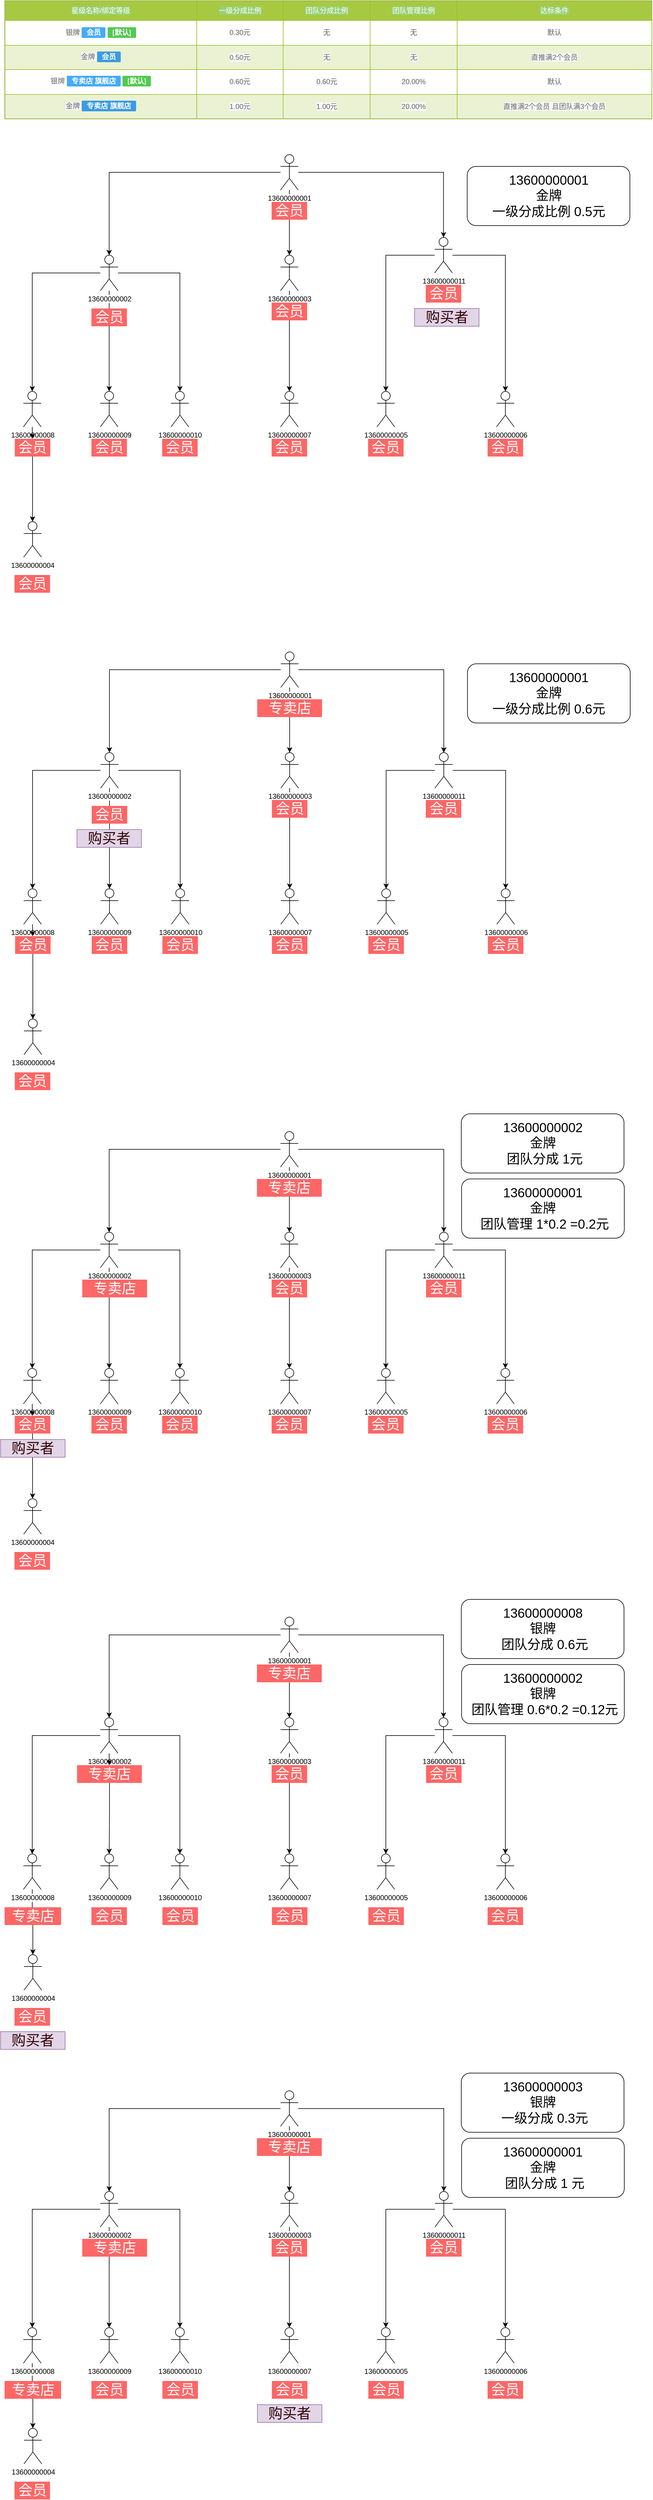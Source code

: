 <mxfile version="12.9.6" type="github"><diagram id="FYiGbBCztX7PDX6f9yUh" name="Page-1"><mxGraphModel dx="1422" dy="1911" grid="1" gridSize="10" guides="1" tooltips="1" connect="1" arrows="1" fold="1" page="1" pageScale="1" pageWidth="1920" pageHeight="1200" math="0" shadow="0"><root><mxCell id="0"/><mxCell id="1" parent="0"/><mxCell id="Yw4l-M5PoHRuP-3W5IaQ-121" value="" style="edgeStyle=orthogonalEdgeStyle;rounded=0;orthogonalLoop=1;jettySize=auto;html=1;align=center;" edge="1" parent="1" source="Yw4l-M5PoHRuP-3W5IaQ-118" target="Yw4l-M5PoHRuP-3W5IaQ-120"><mxGeometry relative="1" as="geometry"/></mxCell><mxCell id="Yw4l-M5PoHRuP-3W5IaQ-123" value="" style="edgeStyle=orthogonalEdgeStyle;rounded=0;orthogonalLoop=1;jettySize=auto;html=1;align=center;" edge="1" parent="1" source="Yw4l-M5PoHRuP-3W5IaQ-118" target="Yw4l-M5PoHRuP-3W5IaQ-122"><mxGeometry relative="1" as="geometry"/></mxCell><mxCell id="Yw4l-M5PoHRuP-3W5IaQ-148" value="" style="edgeStyle=orthogonalEdgeStyle;rounded=0;orthogonalLoop=1;jettySize=auto;html=1;align=center;" edge="1" parent="1" source="Yw4l-M5PoHRuP-3W5IaQ-118" target="Yw4l-M5PoHRuP-3W5IaQ-147"><mxGeometry relative="1" as="geometry"/></mxCell><mxCell id="Yw4l-M5PoHRuP-3W5IaQ-118" value="13600000001" style="shape=umlActor;verticalLabelPosition=bottom;labelBackgroundColor=#ffffff;verticalAlign=top;html=1;outlineConnect=0;align=center;" vertex="1" parent="1"><mxGeometry x="945" y="40" width="30" height="60" as="geometry"/></mxCell><mxCell id="Yw4l-M5PoHRuP-3W5IaQ-304" value="" style="edgeStyle=orthogonalEdgeStyle;rounded=0;orthogonalLoop=1;jettySize=auto;html=1;align=center;" edge="1" parent="1" source="Yw4l-M5PoHRuP-3W5IaQ-147" target="Yw4l-M5PoHRuP-3W5IaQ-303"><mxGeometry relative="1" as="geometry"/></mxCell><mxCell id="Yw4l-M5PoHRuP-3W5IaQ-306" value="" style="edgeStyle=orthogonalEdgeStyle;rounded=0;orthogonalLoop=1;jettySize=auto;html=1;align=center;" edge="1" parent="1" source="Yw4l-M5PoHRuP-3W5IaQ-147" target="Yw4l-M5PoHRuP-3W5IaQ-305"><mxGeometry relative="1" as="geometry"/></mxCell><mxCell id="Yw4l-M5PoHRuP-3W5IaQ-147" value="13600000011" style="shape=umlActor;verticalLabelPosition=bottom;labelBackgroundColor=#ffffff;verticalAlign=top;html=1;outlineConnect=0;align=center;" vertex="1" parent="1"><mxGeometry x="1205.5" y="180" width="30" height="60" as="geometry"/></mxCell><mxCell id="Yw4l-M5PoHRuP-3W5IaQ-305" value="13600000006" style="shape=umlActor;verticalLabelPosition=bottom;labelBackgroundColor=#ffffff;verticalAlign=top;html=1;outlineConnect=0;align=center;" vertex="1" parent="1"><mxGeometry x="1310" y="440" width="30" height="60" as="geometry"/></mxCell><mxCell id="Yw4l-M5PoHRuP-3W5IaQ-303" value="13600000005" style="shape=umlActor;verticalLabelPosition=bottom;labelBackgroundColor=#ffffff;verticalAlign=top;html=1;outlineConnect=0;align=center;" vertex="1" parent="1"><mxGeometry x="1108" y="440" width="30" height="60" as="geometry"/></mxCell><mxCell id="Yw4l-M5PoHRuP-3W5IaQ-130" value="13600000007" style="shape=umlActor;verticalLabelPosition=bottom;labelBackgroundColor=#ffffff;verticalAlign=top;html=1;outlineConnect=0;align=center;" vertex="1" parent="1"><mxGeometry x="945" y="440" width="30" height="60" as="geometry"/></mxCell><mxCell id="Yw4l-M5PoHRuP-3W5IaQ-291" value="" style="edgeStyle=orthogonalEdgeStyle;rounded=0;orthogonalLoop=1;jettySize=auto;html=1;align=center;" edge="1" parent="1" source="Yw4l-M5PoHRuP-3W5IaQ-122" target="Yw4l-M5PoHRuP-3W5IaQ-130"><mxGeometry relative="1" as="geometry"/></mxCell><mxCell id="Yw4l-M5PoHRuP-3W5IaQ-122" value="13600000003" style="shape=umlActor;verticalLabelPosition=bottom;labelBackgroundColor=#ffffff;verticalAlign=top;html=1;outlineConnect=0;align=center;" vertex="1" parent="1"><mxGeometry x="945" y="210" width="30" height="60" as="geometry"/></mxCell><mxCell id="Yw4l-M5PoHRuP-3W5IaQ-277" value="" style="edgeStyle=orthogonalEdgeStyle;rounded=0;orthogonalLoop=1;jettySize=auto;html=1;align=center;" edge="1" parent="1" source="Yw4l-M5PoHRuP-3W5IaQ-120" target="Yw4l-M5PoHRuP-3W5IaQ-276"><mxGeometry relative="1" as="geometry"/></mxCell><mxCell id="Yw4l-M5PoHRuP-3W5IaQ-282" value="" style="edgeStyle=orthogonalEdgeStyle;rounded=0;orthogonalLoop=1;jettySize=auto;html=1;align=center;" edge="1" parent="1" source="Yw4l-M5PoHRuP-3W5IaQ-120" target="Yw4l-M5PoHRuP-3W5IaQ-281"><mxGeometry relative="1" as="geometry"/></mxCell><mxCell id="Yw4l-M5PoHRuP-3W5IaQ-286" value="" style="edgeStyle=orthogonalEdgeStyle;rounded=0;orthogonalLoop=1;jettySize=auto;html=1;align=center;" edge="1" parent="1" source="Yw4l-M5PoHRuP-3W5IaQ-120" target="Yw4l-M5PoHRuP-3W5IaQ-285"><mxGeometry relative="1" as="geometry"/></mxCell><mxCell id="Yw4l-M5PoHRuP-3W5IaQ-120" value="13600000002" style="shape=umlActor;verticalLabelPosition=bottom;labelBackgroundColor=#ffffff;verticalAlign=top;html=1;outlineConnect=0;align=center;" vertex="1" parent="1"><mxGeometry x="640.5" y="210" width="30" height="60" as="geometry"/></mxCell><mxCell id="Yw4l-M5PoHRuP-3W5IaQ-285" value="13600000009" style="shape=umlActor;verticalLabelPosition=bottom;labelBackgroundColor=#ffffff;verticalAlign=top;html=1;outlineConnect=0;align=center;" vertex="1" parent="1"><mxGeometry x="640.5" y="440" width="30" height="60" as="geometry"/></mxCell><mxCell id="Yw4l-M5PoHRuP-3W5IaQ-299" value="" style="edgeStyle=orthogonalEdgeStyle;rounded=0;orthogonalLoop=1;jettySize=auto;html=1;align=center;" edge="1" parent="1" source="Yw4l-M5PoHRuP-3W5IaQ-289" target="Yw4l-M5PoHRuP-3W5IaQ-298"><mxGeometry relative="1" as="geometry"/></mxCell><mxCell id="Yw4l-M5PoHRuP-3W5IaQ-281" value="13600000008" style="shape=umlActor;verticalLabelPosition=bottom;labelBackgroundColor=#ffffff;verticalAlign=top;html=1;outlineConnect=0;align=center;" vertex="1" parent="1"><mxGeometry x="510.5" y="440" width="30" height="60" as="geometry"/></mxCell><mxCell id="Yw4l-M5PoHRuP-3W5IaQ-298" value="13600000004" style="shape=umlActor;verticalLabelPosition=bottom;labelBackgroundColor=#ffffff;verticalAlign=top;html=1;outlineConnect=0;align=center;" vertex="1" parent="1"><mxGeometry x="511" y="660" width="30" height="60" as="geometry"/></mxCell><mxCell id="Yw4l-M5PoHRuP-3W5IaQ-276" value="13600000010" style="shape=umlActor;verticalLabelPosition=bottom;labelBackgroundColor=#ffffff;verticalAlign=top;html=1;outlineConnect=0;align=center;" vertex="1" parent="1"><mxGeometry x="760" y="440" width="30" height="60" as="geometry"/></mxCell><mxCell id="Yw4l-M5PoHRuP-3W5IaQ-153" value="&lt;font style=&quot;font-size: 24px&quot; color=&quot;#ffffff&quot;&gt;会员&lt;/font&gt;" style="text;html=1;strokeColor=none;fillColor=#FF6666;align=center;verticalAlign=middle;whiteSpace=wrap;rounded=0;" vertex="1" parent="1"><mxGeometry x="625.5" y="300" width="60" height="30" as="geometry"/></mxCell><mxCell id="Yw4l-M5PoHRuP-3W5IaQ-154" value="&lt;font style=&quot;font-size: 24px&quot; color=&quot;#ffffff&quot;&gt;会员&lt;/font&gt;" style="text;html=1;strokeColor=none;fillColor=#FF6666;align=center;verticalAlign=middle;whiteSpace=wrap;rounded=0;" vertex="1" parent="1"><mxGeometry x="930" y="120" width="60" height="30" as="geometry"/></mxCell><mxCell id="Yw4l-M5PoHRuP-3W5IaQ-157" value="&lt;font style=&quot;font-size: 24px&quot; color=&quot;#ffffff&quot;&gt;会员&lt;/font&gt;" style="text;html=1;strokeColor=none;fillColor=#FF6666;align=center;verticalAlign=middle;whiteSpace=wrap;rounded=0;" vertex="1" parent="1"><mxGeometry x="930" y="290" width="60" height="30" as="geometry"/></mxCell><mxCell id="Yw4l-M5PoHRuP-3W5IaQ-159" value="&lt;font style=&quot;font-size: 24px&quot; color=&quot;#ffffff&quot;&gt;会员&lt;/font&gt;" style="text;html=1;strokeColor=none;fillColor=#FF6666;align=center;verticalAlign=middle;whiteSpace=wrap;rounded=0;" vertex="1" parent="1"><mxGeometry x="1093" y="520" width="60" height="30" as="geometry"/></mxCell><mxCell id="Yw4l-M5PoHRuP-3W5IaQ-160" value="&lt;font style=&quot;font-size: 24px&quot; color=&quot;#ffffff&quot;&gt;会员&lt;/font&gt;" style="text;html=1;strokeColor=none;fillColor=#FF6666;align=center;verticalAlign=middle;whiteSpace=wrap;rounded=0;" vertex="1" parent="1"><mxGeometry x="1295" y="520" width="60" height="30" as="geometry"/></mxCell><mxCell id="Yw4l-M5PoHRuP-3W5IaQ-161" value="&lt;font style=&quot;font-size: 24px&quot; color=&quot;#ffffff&quot;&gt;会员&lt;/font&gt;" style="text;html=1;strokeColor=none;fillColor=#FF6666;align=center;verticalAlign=middle;whiteSpace=wrap;rounded=0;" vertex="1" parent="1"><mxGeometry x="930" y="520" width="60" height="30" as="geometry"/></mxCell><mxCell id="Yw4l-M5PoHRuP-3W5IaQ-164" value="&lt;font style=&quot;font-size: 24px&quot; color=&quot;#ffffff&quot;&gt;会员&lt;/font&gt;" style="text;html=1;strokeColor=none;fillColor=#FF6666;align=center;verticalAlign=middle;whiteSpace=wrap;rounded=0;" vertex="1" parent="1"><mxGeometry x="745" y="520" width="60" height="30" as="geometry"/></mxCell><mxCell id="Yw4l-M5PoHRuP-3W5IaQ-165" value="&lt;font style=&quot;font-size: 24px&quot; color=&quot;#ffffff&quot;&gt;会员&lt;/font&gt;" style="text;html=1;strokeColor=none;fillColor=#FF6666;align=center;verticalAlign=middle;whiteSpace=wrap;rounded=0;" vertex="1" parent="1"><mxGeometry x="1190.5" y="260" width="60" height="30" as="geometry"/></mxCell><mxCell id="Yw4l-M5PoHRuP-3W5IaQ-166" value="&lt;font style=&quot;font-size: 22px&quot;&gt;13600000001&lt;br&gt;金牌&lt;br&gt;一级分成比例 0.5元&lt;/font&gt;" style="rounded=1;whiteSpace=wrap;html=1;fillColor=#FFFFFF;align=center;" vertex="1" parent="1"><mxGeometry x="1260.5" y="60" width="275" height="100" as="geometry"/></mxCell><mxCell id="Yw4l-M5PoHRuP-3W5IaQ-273" value="&lt;span style=&quot;font-size: 24px&quot;&gt;&lt;font color=&quot;#330000&quot;&gt;购买者&lt;/font&gt;&lt;/span&gt;" style="text;html=1;strokeColor=#9673a6;fillColor=#e1d5e7;align=center;verticalAlign=middle;whiteSpace=wrap;rounded=0;" vertex="1" parent="1"><mxGeometry x="1171.5" y="300" width="109" height="30" as="geometry"/></mxCell><mxCell id="Yw4l-M5PoHRuP-3W5IaQ-288" value="&lt;font style=&quot;font-size: 24px&quot; color=&quot;#ffffff&quot;&gt;会员&lt;/font&gt;" style="text;html=1;strokeColor=none;fillColor=#FF6666;align=center;verticalAlign=middle;whiteSpace=wrap;rounded=0;" vertex="1" parent="1"><mxGeometry x="625.5" y="520" width="60" height="30" as="geometry"/></mxCell><mxCell id="Yw4l-M5PoHRuP-3W5IaQ-302" value="&lt;font style=&quot;font-size: 24px&quot; color=&quot;#ffffff&quot;&gt;会员&lt;/font&gt;" style="text;html=1;strokeColor=none;fillColor=#FF6666;align=center;verticalAlign=middle;whiteSpace=wrap;rounded=0;" vertex="1" parent="1"><mxGeometry x="495.5" y="750" width="60" height="30" as="geometry"/></mxCell><mxCell id="Yw4l-M5PoHRuP-3W5IaQ-289" value="&lt;font style=&quot;font-size: 24px&quot; color=&quot;#ffffff&quot;&gt;会员&lt;/font&gt;" style="text;html=1;strokeColor=none;fillColor=#FF6666;align=center;verticalAlign=middle;whiteSpace=wrap;rounded=0;" vertex="1" parent="1"><mxGeometry x="496" y="520" width="60" height="30" as="geometry"/></mxCell><mxCell id="Yw4l-M5PoHRuP-3W5IaQ-311" value="" style="edgeStyle=orthogonalEdgeStyle;rounded=0;orthogonalLoop=1;jettySize=auto;html=1;align=center;" edge="1" parent="1" source="Yw4l-M5PoHRuP-3W5IaQ-281" target="Yw4l-M5PoHRuP-3W5IaQ-289"><mxGeometry relative="1" as="geometry"><mxPoint x="525.5" y="500" as="sourcePoint"/><mxPoint x="525.5" y="660" as="targetPoint"/></mxGeometry></mxCell><mxCell id="Yw4l-M5PoHRuP-3W5IaQ-313" value="" style="edgeStyle=orthogonalEdgeStyle;rounded=0;orthogonalLoop=1;jettySize=auto;html=1;align=center;" edge="1" parent="1" source="Yw4l-M5PoHRuP-3W5IaQ-316" target="Yw4l-M5PoHRuP-3W5IaQ-328"><mxGeometry relative="1" as="geometry"/></mxCell><mxCell id="Yw4l-M5PoHRuP-3W5IaQ-314" value="" style="edgeStyle=orthogonalEdgeStyle;rounded=0;orthogonalLoop=1;jettySize=auto;html=1;align=center;" edge="1" parent="1" source="Yw4l-M5PoHRuP-3W5IaQ-316" target="Yw4l-M5PoHRuP-3W5IaQ-324"><mxGeometry relative="1" as="geometry"/></mxCell><mxCell id="Yw4l-M5PoHRuP-3W5IaQ-315" value="" style="edgeStyle=orthogonalEdgeStyle;rounded=0;orthogonalLoop=1;jettySize=auto;html=1;align=center;" edge="1" parent="1" source="Yw4l-M5PoHRuP-3W5IaQ-316" target="Yw4l-M5PoHRuP-3W5IaQ-319"><mxGeometry relative="1" as="geometry"/></mxCell><mxCell id="Yw4l-M5PoHRuP-3W5IaQ-316" value="13600000001" style="shape=umlActor;verticalLabelPosition=bottom;labelBackgroundColor=#ffffff;verticalAlign=top;html=1;outlineConnect=0;align=center;" vertex="1" parent="1"><mxGeometry x="945.5" y="880" width="30" height="60" as="geometry"/></mxCell><mxCell id="Yw4l-M5PoHRuP-3W5IaQ-317" value="" style="edgeStyle=orthogonalEdgeStyle;rounded=0;orthogonalLoop=1;jettySize=auto;html=1;align=center;" edge="1" parent="1" source="Yw4l-M5PoHRuP-3W5IaQ-319" target="Yw4l-M5PoHRuP-3W5IaQ-321"><mxGeometry relative="1" as="geometry"/></mxCell><mxCell id="Yw4l-M5PoHRuP-3W5IaQ-318" value="" style="edgeStyle=orthogonalEdgeStyle;rounded=0;orthogonalLoop=1;jettySize=auto;html=1;align=center;" edge="1" parent="1" source="Yw4l-M5PoHRuP-3W5IaQ-319" target="Yw4l-M5PoHRuP-3W5IaQ-320"><mxGeometry relative="1" as="geometry"/></mxCell><mxCell id="Yw4l-M5PoHRuP-3W5IaQ-319" value="13600000011" style="shape=umlActor;verticalLabelPosition=bottom;labelBackgroundColor=#ffffff;verticalAlign=top;html=1;outlineConnect=0;align=center;" vertex="1" parent="1"><mxGeometry x="1206" y="1050" width="30" height="60" as="geometry"/></mxCell><mxCell id="Yw4l-M5PoHRuP-3W5IaQ-320" value="13600000006" style="shape=umlActor;verticalLabelPosition=bottom;labelBackgroundColor=#ffffff;verticalAlign=top;html=1;outlineConnect=0;align=center;" vertex="1" parent="1"><mxGeometry x="1310.5" y="1280" width="30" height="60" as="geometry"/></mxCell><mxCell id="Yw4l-M5PoHRuP-3W5IaQ-321" value="13600000005" style="shape=umlActor;verticalLabelPosition=bottom;labelBackgroundColor=#ffffff;verticalAlign=top;html=1;outlineConnect=0;align=center;" vertex="1" parent="1"><mxGeometry x="1108.5" y="1280" width="30" height="60" as="geometry"/></mxCell><mxCell id="Yw4l-M5PoHRuP-3W5IaQ-322" value="13600000007" style="shape=umlActor;verticalLabelPosition=bottom;labelBackgroundColor=#ffffff;verticalAlign=top;html=1;outlineConnect=0;align=center;" vertex="1" parent="1"><mxGeometry x="945.5" y="1280" width="30" height="60" as="geometry"/></mxCell><mxCell id="Yw4l-M5PoHRuP-3W5IaQ-323" value="" style="edgeStyle=orthogonalEdgeStyle;rounded=0;orthogonalLoop=1;jettySize=auto;html=1;align=center;" edge="1" parent="1" source="Yw4l-M5PoHRuP-3W5IaQ-324" target="Yw4l-M5PoHRuP-3W5IaQ-322"><mxGeometry relative="1" as="geometry"/></mxCell><mxCell id="Yw4l-M5PoHRuP-3W5IaQ-324" value="13600000003" style="shape=umlActor;verticalLabelPosition=bottom;labelBackgroundColor=#ffffff;verticalAlign=top;html=1;outlineConnect=0;align=center;" vertex="1" parent="1"><mxGeometry x="945.5" y="1050" width="30" height="60" as="geometry"/></mxCell><mxCell id="Yw4l-M5PoHRuP-3W5IaQ-325" value="" style="edgeStyle=orthogonalEdgeStyle;rounded=0;orthogonalLoop=1;jettySize=auto;html=1;align=center;" edge="1" parent="1" source="Yw4l-M5PoHRuP-3W5IaQ-328" target="Yw4l-M5PoHRuP-3W5IaQ-333"><mxGeometry relative="1" as="geometry"/></mxCell><mxCell id="Yw4l-M5PoHRuP-3W5IaQ-326" value="" style="edgeStyle=orthogonalEdgeStyle;rounded=0;orthogonalLoop=1;jettySize=auto;html=1;align=center;" edge="1" parent="1" source="Yw4l-M5PoHRuP-3W5IaQ-328" target="Yw4l-M5PoHRuP-3W5IaQ-331"><mxGeometry relative="1" as="geometry"/></mxCell><mxCell id="Yw4l-M5PoHRuP-3W5IaQ-327" value="" style="edgeStyle=orthogonalEdgeStyle;rounded=0;orthogonalLoop=1;jettySize=auto;html=1;align=center;" edge="1" parent="1" source="Yw4l-M5PoHRuP-3W5IaQ-328" target="Yw4l-M5PoHRuP-3W5IaQ-329"><mxGeometry relative="1" as="geometry"/></mxCell><mxCell id="Yw4l-M5PoHRuP-3W5IaQ-328" value="13600000002" style="shape=umlActor;verticalLabelPosition=bottom;labelBackgroundColor=#ffffff;verticalAlign=top;html=1;outlineConnect=0;align=center;" vertex="1" parent="1"><mxGeometry x="641" y="1050" width="30" height="60" as="geometry"/></mxCell><mxCell id="Yw4l-M5PoHRuP-3W5IaQ-329" value="13600000009" style="shape=umlActor;verticalLabelPosition=bottom;labelBackgroundColor=#ffffff;verticalAlign=top;html=1;outlineConnect=0;align=center;" vertex="1" parent="1"><mxGeometry x="641" y="1280" width="30" height="60" as="geometry"/></mxCell><mxCell id="Yw4l-M5PoHRuP-3W5IaQ-330" value="" style="edgeStyle=orthogonalEdgeStyle;rounded=0;orthogonalLoop=1;jettySize=auto;html=1;align=center;" edge="1" parent="1" source="Yw4l-M5PoHRuP-3W5IaQ-346" target="Yw4l-M5PoHRuP-3W5IaQ-332"><mxGeometry relative="1" as="geometry"/></mxCell><mxCell id="Yw4l-M5PoHRuP-3W5IaQ-331" value="13600000008" style="shape=umlActor;verticalLabelPosition=bottom;labelBackgroundColor=#ffffff;verticalAlign=top;html=1;outlineConnect=0;align=center;" vertex="1" parent="1"><mxGeometry x="511" y="1280" width="30" height="60" as="geometry"/></mxCell><mxCell id="Yw4l-M5PoHRuP-3W5IaQ-332" value="13600000004" style="shape=umlActor;verticalLabelPosition=bottom;labelBackgroundColor=#ffffff;verticalAlign=top;html=1;outlineConnect=0;align=center;" vertex="1" parent="1"><mxGeometry x="511.5" y="1500" width="30" height="60" as="geometry"/></mxCell><mxCell id="Yw4l-M5PoHRuP-3W5IaQ-333" value="13600000010" style="shape=umlActor;verticalLabelPosition=bottom;labelBackgroundColor=#ffffff;verticalAlign=top;html=1;outlineConnect=0;align=center;" vertex="1" parent="1"><mxGeometry x="760.5" y="1280" width="30" height="60" as="geometry"/></mxCell><mxCell id="Yw4l-M5PoHRuP-3W5IaQ-334" value="&lt;font style=&quot;font-size: 24px&quot; color=&quot;#ffffff&quot;&gt;会员&lt;/font&gt;" style="text;html=1;strokeColor=none;fillColor=#FF6666;align=center;verticalAlign=middle;whiteSpace=wrap;rounded=0;" vertex="1" parent="1"><mxGeometry x="626" y="1140" width="60" height="30" as="geometry"/></mxCell><mxCell id="Yw4l-M5PoHRuP-3W5IaQ-335" value="&lt;font color=&quot;#ffffff&quot;&gt;&lt;span style=&quot;font-size: 24px&quot;&gt;专卖店&lt;/span&gt;&lt;/font&gt;" style="text;html=1;strokeColor=none;fillColor=#FF6666;align=center;verticalAlign=middle;whiteSpace=wrap;rounded=0;" vertex="1" parent="1"><mxGeometry x="905.75" y="960" width="109.5" height="30" as="geometry"/></mxCell><mxCell id="Yw4l-M5PoHRuP-3W5IaQ-336" value="&lt;font style=&quot;font-size: 24px&quot; color=&quot;#ffffff&quot;&gt;会员&lt;/font&gt;" style="text;html=1;strokeColor=none;fillColor=#FF6666;align=center;verticalAlign=middle;whiteSpace=wrap;rounded=0;" vertex="1" parent="1"><mxGeometry x="930.5" y="1130" width="60" height="30" as="geometry"/></mxCell><mxCell id="Yw4l-M5PoHRuP-3W5IaQ-337" value="&lt;font style=&quot;font-size: 24px&quot; color=&quot;#ffffff&quot;&gt;会员&lt;/font&gt;" style="text;html=1;strokeColor=none;fillColor=#FF6666;align=center;verticalAlign=middle;whiteSpace=wrap;rounded=0;" vertex="1" parent="1"><mxGeometry x="1093.5" y="1360" width="60" height="30" as="geometry"/></mxCell><mxCell id="Yw4l-M5PoHRuP-3W5IaQ-338" value="&lt;font style=&quot;font-size: 24px&quot; color=&quot;#ffffff&quot;&gt;会员&lt;/font&gt;" style="text;html=1;strokeColor=none;fillColor=#FF6666;align=center;verticalAlign=middle;whiteSpace=wrap;rounded=0;" vertex="1" parent="1"><mxGeometry x="1295.5" y="1360" width="60" height="30" as="geometry"/></mxCell><mxCell id="Yw4l-M5PoHRuP-3W5IaQ-339" value="&lt;font style=&quot;font-size: 24px&quot; color=&quot;#ffffff&quot;&gt;会员&lt;/font&gt;" style="text;html=1;strokeColor=none;fillColor=#FF6666;align=center;verticalAlign=middle;whiteSpace=wrap;rounded=0;" vertex="1" parent="1"><mxGeometry x="930.5" y="1360" width="60" height="30" as="geometry"/></mxCell><mxCell id="Yw4l-M5PoHRuP-3W5IaQ-340" value="&lt;font style=&quot;font-size: 24px&quot; color=&quot;#ffffff&quot;&gt;会员&lt;/font&gt;" style="text;html=1;strokeColor=none;fillColor=#FF6666;align=center;verticalAlign=middle;whiteSpace=wrap;rounded=0;" vertex="1" parent="1"><mxGeometry x="745.5" y="1360" width="60" height="30" as="geometry"/></mxCell><mxCell id="Yw4l-M5PoHRuP-3W5IaQ-341" value="&lt;font style=&quot;font-size: 24px&quot; color=&quot;#ffffff&quot;&gt;会员&lt;/font&gt;" style="text;html=1;strokeColor=none;fillColor=#FF6666;align=center;verticalAlign=middle;whiteSpace=wrap;rounded=0;" vertex="1" parent="1"><mxGeometry x="1190.5" y="1130" width="60" height="30" as="geometry"/></mxCell><mxCell id="Yw4l-M5PoHRuP-3W5IaQ-342" value="&lt;font style=&quot;font-size: 22px&quot;&gt;13600000001&lt;br&gt;金牌&lt;br&gt;一级分成比例 0.6元&lt;/font&gt;" style="rounded=1;whiteSpace=wrap;html=1;fillColor=#FFFFFF;align=center;" vertex="1" parent="1"><mxGeometry x="1261" y="900" width="275" height="100" as="geometry"/></mxCell><mxCell id="Yw4l-M5PoHRuP-3W5IaQ-343" value="&lt;span style=&quot;font-size: 24px&quot;&gt;&lt;font color=&quot;#330000&quot;&gt;购买者&lt;/font&gt;&lt;/span&gt;" style="text;html=1;strokeColor=#9673a6;fillColor=#e1d5e7;align=center;verticalAlign=middle;whiteSpace=wrap;rounded=0;" vertex="1" parent="1"><mxGeometry x="601" y="1180" width="109" height="30" as="geometry"/></mxCell><mxCell id="Yw4l-M5PoHRuP-3W5IaQ-344" value="&lt;font style=&quot;font-size: 24px&quot; color=&quot;#ffffff&quot;&gt;会员&lt;/font&gt;" style="text;html=1;strokeColor=none;fillColor=#FF6666;align=center;verticalAlign=middle;whiteSpace=wrap;rounded=0;" vertex="1" parent="1"><mxGeometry x="626" y="1360" width="60" height="30" as="geometry"/></mxCell><mxCell id="Yw4l-M5PoHRuP-3W5IaQ-345" value="&lt;font style=&quot;font-size: 24px&quot; color=&quot;#ffffff&quot;&gt;会员&lt;/font&gt;" style="text;html=1;strokeColor=none;fillColor=#FF6666;align=center;verticalAlign=middle;whiteSpace=wrap;rounded=0;" vertex="1" parent="1"><mxGeometry x="496" y="1590" width="60" height="30" as="geometry"/></mxCell><mxCell id="Yw4l-M5PoHRuP-3W5IaQ-346" value="&lt;font style=&quot;font-size: 24px&quot; color=&quot;#ffffff&quot;&gt;会员&lt;/font&gt;" style="text;html=1;strokeColor=none;fillColor=#FF6666;align=center;verticalAlign=middle;whiteSpace=wrap;rounded=0;" vertex="1" parent="1"><mxGeometry x="496.5" y="1360" width="60" height="30" as="geometry"/></mxCell><mxCell id="Yw4l-M5PoHRuP-3W5IaQ-347" value="" style="edgeStyle=orthogonalEdgeStyle;rounded=0;orthogonalLoop=1;jettySize=auto;html=1;align=center;" edge="1" parent="1" source="Yw4l-M5PoHRuP-3W5IaQ-331" target="Yw4l-M5PoHRuP-3W5IaQ-346"><mxGeometry relative="1" as="geometry"><mxPoint x="526" y="1340" as="sourcePoint"/><mxPoint x="526" y="1500" as="targetPoint"/></mxGeometry></mxCell><mxCell id="Yw4l-M5PoHRuP-3W5IaQ-348" value="" style="edgeStyle=orthogonalEdgeStyle;rounded=0;orthogonalLoop=1;jettySize=auto;html=1;align=center;" edge="1" parent="1" source="Yw4l-M5PoHRuP-3W5IaQ-351" target="Yw4l-M5PoHRuP-3W5IaQ-363"><mxGeometry relative="1" as="geometry"/></mxCell><mxCell id="Yw4l-M5PoHRuP-3W5IaQ-349" value="" style="edgeStyle=orthogonalEdgeStyle;rounded=0;orthogonalLoop=1;jettySize=auto;html=1;align=center;" edge="1" parent="1" source="Yw4l-M5PoHRuP-3W5IaQ-351" target="Yw4l-M5PoHRuP-3W5IaQ-359"><mxGeometry relative="1" as="geometry"/></mxCell><mxCell id="Yw4l-M5PoHRuP-3W5IaQ-350" value="" style="edgeStyle=orthogonalEdgeStyle;rounded=0;orthogonalLoop=1;jettySize=auto;html=1;align=center;" edge="1" parent="1" source="Yw4l-M5PoHRuP-3W5IaQ-351" target="Yw4l-M5PoHRuP-3W5IaQ-354"><mxGeometry relative="1" as="geometry"/></mxCell><mxCell id="Yw4l-M5PoHRuP-3W5IaQ-351" value="13600000001" style="shape=umlActor;verticalLabelPosition=bottom;labelBackgroundColor=#ffffff;verticalAlign=top;html=1;outlineConnect=0;align=center;" vertex="1" parent="1"><mxGeometry x="945" y="1690" width="30" height="60" as="geometry"/></mxCell><mxCell id="Yw4l-M5PoHRuP-3W5IaQ-352" value="" style="edgeStyle=orthogonalEdgeStyle;rounded=0;orthogonalLoop=1;jettySize=auto;html=1;align=center;" edge="1" parent="1" source="Yw4l-M5PoHRuP-3W5IaQ-354" target="Yw4l-M5PoHRuP-3W5IaQ-356"><mxGeometry relative="1" as="geometry"/></mxCell><mxCell id="Yw4l-M5PoHRuP-3W5IaQ-353" value="" style="edgeStyle=orthogonalEdgeStyle;rounded=0;orthogonalLoop=1;jettySize=auto;html=1;align=center;" edge="1" parent="1" source="Yw4l-M5PoHRuP-3W5IaQ-354" target="Yw4l-M5PoHRuP-3W5IaQ-355"><mxGeometry relative="1" as="geometry"/></mxCell><mxCell id="Yw4l-M5PoHRuP-3W5IaQ-354" value="13600000011" style="shape=umlActor;verticalLabelPosition=bottom;labelBackgroundColor=#ffffff;verticalAlign=top;html=1;outlineConnect=0;align=center;" vertex="1" parent="1"><mxGeometry x="1206" y="1860" width="30" height="60" as="geometry"/></mxCell><mxCell id="Yw4l-M5PoHRuP-3W5IaQ-355" value="13600000006" style="shape=umlActor;verticalLabelPosition=bottom;labelBackgroundColor=#ffffff;verticalAlign=top;html=1;outlineConnect=0;align=center;" vertex="1" parent="1"><mxGeometry x="1310" y="2090" width="30" height="60" as="geometry"/></mxCell><mxCell id="Yw4l-M5PoHRuP-3W5IaQ-356" value="13600000005" style="shape=umlActor;verticalLabelPosition=bottom;labelBackgroundColor=#ffffff;verticalAlign=top;html=1;outlineConnect=0;align=center;" vertex="1" parent="1"><mxGeometry x="1108" y="2090" width="30" height="60" as="geometry"/></mxCell><mxCell id="Yw4l-M5PoHRuP-3W5IaQ-357" value="13600000007" style="shape=umlActor;verticalLabelPosition=bottom;labelBackgroundColor=#ffffff;verticalAlign=top;html=1;outlineConnect=0;align=center;" vertex="1" parent="1"><mxGeometry x="945" y="2090" width="30" height="60" as="geometry"/></mxCell><mxCell id="Yw4l-M5PoHRuP-3W5IaQ-358" value="" style="edgeStyle=orthogonalEdgeStyle;rounded=0;orthogonalLoop=1;jettySize=auto;html=1;align=center;" edge="1" parent="1" source="Yw4l-M5PoHRuP-3W5IaQ-359" target="Yw4l-M5PoHRuP-3W5IaQ-357"><mxGeometry relative="1" as="geometry"/></mxCell><mxCell id="Yw4l-M5PoHRuP-3W5IaQ-359" value="13600000003" style="shape=umlActor;verticalLabelPosition=bottom;labelBackgroundColor=#ffffff;verticalAlign=top;html=1;outlineConnect=0;align=center;" vertex="1" parent="1"><mxGeometry x="945" y="1860" width="30" height="60" as="geometry"/></mxCell><mxCell id="Yw4l-M5PoHRuP-3W5IaQ-360" value="" style="edgeStyle=orthogonalEdgeStyle;rounded=0;orthogonalLoop=1;jettySize=auto;html=1;align=center;" edge="1" parent="1" source="Yw4l-M5PoHRuP-3W5IaQ-363" target="Yw4l-M5PoHRuP-3W5IaQ-368"><mxGeometry relative="1" as="geometry"/></mxCell><mxCell id="Yw4l-M5PoHRuP-3W5IaQ-361" value="" style="edgeStyle=orthogonalEdgeStyle;rounded=0;orthogonalLoop=1;jettySize=auto;html=1;align=center;" edge="1" parent="1" source="Yw4l-M5PoHRuP-3W5IaQ-363" target="Yw4l-M5PoHRuP-3W5IaQ-366"><mxGeometry relative="1" as="geometry"/></mxCell><mxCell id="Yw4l-M5PoHRuP-3W5IaQ-362" value="" style="edgeStyle=orthogonalEdgeStyle;rounded=0;orthogonalLoop=1;jettySize=auto;html=1;align=center;" edge="1" parent="1" source="Yw4l-M5PoHRuP-3W5IaQ-363" target="Yw4l-M5PoHRuP-3W5IaQ-364"><mxGeometry relative="1" as="geometry"/></mxCell><mxCell id="Yw4l-M5PoHRuP-3W5IaQ-363" value="13600000002" style="shape=umlActor;verticalLabelPosition=bottom;labelBackgroundColor=#ffffff;verticalAlign=top;html=1;outlineConnect=0;align=center;" vertex="1" parent="1"><mxGeometry x="640.5" y="1860" width="30" height="60" as="geometry"/></mxCell><mxCell id="Yw4l-M5PoHRuP-3W5IaQ-364" value="13600000009" style="shape=umlActor;verticalLabelPosition=bottom;labelBackgroundColor=#ffffff;verticalAlign=top;html=1;outlineConnect=0;align=center;" vertex="1" parent="1"><mxGeometry x="640.5" y="2090" width="30" height="60" as="geometry"/></mxCell><mxCell id="Yw4l-M5PoHRuP-3W5IaQ-365" value="" style="edgeStyle=orthogonalEdgeStyle;rounded=0;orthogonalLoop=1;jettySize=auto;html=1;align=center;" edge="1" parent="1" source="Yw4l-M5PoHRuP-3W5IaQ-381" target="Yw4l-M5PoHRuP-3W5IaQ-367"><mxGeometry relative="1" as="geometry"/></mxCell><mxCell id="Yw4l-M5PoHRuP-3W5IaQ-366" value="13600000008" style="shape=umlActor;verticalLabelPosition=bottom;labelBackgroundColor=#ffffff;verticalAlign=top;html=1;outlineConnect=0;align=center;" vertex="1" parent="1"><mxGeometry x="510.5" y="2090" width="30" height="60" as="geometry"/></mxCell><mxCell id="Yw4l-M5PoHRuP-3W5IaQ-367" value="13600000004" style="shape=umlActor;verticalLabelPosition=bottom;labelBackgroundColor=#ffffff;verticalAlign=top;html=1;outlineConnect=0;align=center;" vertex="1" parent="1"><mxGeometry x="511" y="2310" width="30" height="60" as="geometry"/></mxCell><mxCell id="Yw4l-M5PoHRuP-3W5IaQ-368" value="13600000010" style="shape=umlActor;verticalLabelPosition=bottom;labelBackgroundColor=#ffffff;verticalAlign=top;html=1;outlineConnect=0;align=center;" vertex="1" parent="1"><mxGeometry x="760" y="2090" width="30" height="60" as="geometry"/></mxCell><mxCell id="Yw4l-M5PoHRuP-3W5IaQ-370" value="&lt;font color=&quot;#ffffff&quot;&gt;&lt;span style=&quot;font-size: 24px&quot;&gt;专卖店&lt;/span&gt;&lt;/font&gt;" style="text;html=1;strokeColor=none;fillColor=#FF6666;align=center;verticalAlign=middle;whiteSpace=wrap;rounded=0;" vertex="1" parent="1"><mxGeometry x="905.25" y="1770" width="109.5" height="30" as="geometry"/></mxCell><mxCell id="Yw4l-M5PoHRuP-3W5IaQ-371" value="&lt;font style=&quot;font-size: 24px&quot; color=&quot;#ffffff&quot;&gt;会员&lt;/font&gt;" style="text;html=1;strokeColor=none;fillColor=#FF6666;align=center;verticalAlign=middle;whiteSpace=wrap;rounded=0;" vertex="1" parent="1"><mxGeometry x="930" y="1940" width="60" height="30" as="geometry"/></mxCell><mxCell id="Yw4l-M5PoHRuP-3W5IaQ-372" value="&lt;font style=&quot;font-size: 24px&quot; color=&quot;#ffffff&quot;&gt;会员&lt;/font&gt;" style="text;html=1;strokeColor=none;fillColor=#FF6666;align=center;verticalAlign=middle;whiteSpace=wrap;rounded=0;" vertex="1" parent="1"><mxGeometry x="1093" y="2170" width="60" height="30" as="geometry"/></mxCell><mxCell id="Yw4l-M5PoHRuP-3W5IaQ-373" value="&lt;font style=&quot;font-size: 24px&quot; color=&quot;#ffffff&quot;&gt;会员&lt;/font&gt;" style="text;html=1;strokeColor=none;fillColor=#FF6666;align=center;verticalAlign=middle;whiteSpace=wrap;rounded=0;" vertex="1" parent="1"><mxGeometry x="1295" y="2170" width="60" height="30" as="geometry"/></mxCell><mxCell id="Yw4l-M5PoHRuP-3W5IaQ-374" value="&lt;font style=&quot;font-size: 24px&quot; color=&quot;#ffffff&quot;&gt;会员&lt;/font&gt;" style="text;html=1;strokeColor=none;fillColor=#FF6666;align=center;verticalAlign=middle;whiteSpace=wrap;rounded=0;" vertex="1" parent="1"><mxGeometry x="930" y="2170" width="60" height="30" as="geometry"/></mxCell><mxCell id="Yw4l-M5PoHRuP-3W5IaQ-375" value="&lt;font style=&quot;font-size: 24px&quot; color=&quot;#ffffff&quot;&gt;会员&lt;/font&gt;" style="text;html=1;strokeColor=none;fillColor=#FF6666;align=center;verticalAlign=middle;whiteSpace=wrap;rounded=0;" vertex="1" parent="1"><mxGeometry x="745" y="2170" width="60" height="30" as="geometry"/></mxCell><mxCell id="Yw4l-M5PoHRuP-3W5IaQ-376" value="&lt;font style=&quot;font-size: 24px&quot; color=&quot;#ffffff&quot;&gt;会员&lt;/font&gt;" style="text;html=1;strokeColor=none;fillColor=#FF6666;align=center;verticalAlign=middle;whiteSpace=wrap;rounded=0;" vertex="1" parent="1"><mxGeometry x="1191" y="1940" width="60" height="30" as="geometry"/></mxCell><mxCell id="Yw4l-M5PoHRuP-3W5IaQ-377" value="&lt;font style=&quot;font-size: 22px&quot;&gt;13600000002&lt;br&gt;金牌&lt;br&gt;&amp;nbsp;团队分成 1元&lt;/font&gt;" style="rounded=1;whiteSpace=wrap;html=1;fillColor=#FFFFFF;align=center;" vertex="1" parent="1"><mxGeometry x="1250.5" y="1660" width="275" height="100" as="geometry"/></mxCell><mxCell id="Yw4l-M5PoHRuP-3W5IaQ-378" value="&lt;span style=&quot;font-size: 24px&quot;&gt;&lt;font color=&quot;#330000&quot;&gt;购买者&lt;/font&gt;&lt;/span&gt;" style="text;html=1;strokeColor=#9673a6;fillColor=#e1d5e7;align=center;verticalAlign=middle;whiteSpace=wrap;rounded=0;" vertex="1" parent="1"><mxGeometry x="472" y="2210" width="109" height="30" as="geometry"/></mxCell><mxCell id="Yw4l-M5PoHRuP-3W5IaQ-379" value="&lt;font style=&quot;font-size: 24px&quot; color=&quot;#ffffff&quot;&gt;会员&lt;/font&gt;" style="text;html=1;strokeColor=none;fillColor=#FF6666;align=center;verticalAlign=middle;whiteSpace=wrap;rounded=0;" vertex="1" parent="1"><mxGeometry x="625.5" y="2170" width="60" height="30" as="geometry"/></mxCell><mxCell id="Yw4l-M5PoHRuP-3W5IaQ-380" value="&lt;font style=&quot;font-size: 24px&quot; color=&quot;#ffffff&quot;&gt;会员&lt;/font&gt;" style="text;html=1;strokeColor=none;fillColor=#FF6666;align=center;verticalAlign=middle;whiteSpace=wrap;rounded=0;" vertex="1" parent="1"><mxGeometry x="495.5" y="2400" width="60" height="30" as="geometry"/></mxCell><mxCell id="Yw4l-M5PoHRuP-3W5IaQ-381" value="&lt;font style=&quot;font-size: 24px&quot; color=&quot;#ffffff&quot;&gt;会员&lt;/font&gt;" style="text;html=1;strokeColor=none;fillColor=#FF6666;align=center;verticalAlign=middle;whiteSpace=wrap;rounded=0;" vertex="1" parent="1"><mxGeometry x="496" y="2170" width="60" height="30" as="geometry"/></mxCell><mxCell id="Yw4l-M5PoHRuP-3W5IaQ-382" value="" style="edgeStyle=orthogonalEdgeStyle;rounded=0;orthogonalLoop=1;jettySize=auto;html=1;align=center;" edge="1" parent="1" source="Yw4l-M5PoHRuP-3W5IaQ-366" target="Yw4l-M5PoHRuP-3W5IaQ-381"><mxGeometry relative="1" as="geometry"><mxPoint x="525.5" y="2150" as="sourcePoint"/><mxPoint x="525.5" y="2310" as="targetPoint"/></mxGeometry></mxCell><mxCell id="Yw4l-M5PoHRuP-3W5IaQ-383" value="&lt;font color=&quot;#ffffff&quot;&gt;&lt;span style=&quot;font-size: 24px&quot;&gt;专卖店&lt;/span&gt;&lt;/font&gt;" style="text;html=1;strokeColor=none;fillColor=#FF6666;align=center;verticalAlign=middle;whiteSpace=wrap;rounded=0;" vertex="1" parent="1"><mxGeometry x="610" y="1940" width="109.5" height="30" as="geometry"/></mxCell><mxCell id="Yw4l-M5PoHRuP-3W5IaQ-387" value="&lt;font style=&quot;font-size: 22px&quot;&gt;13600000001&lt;br&gt;金牌&lt;br&gt;&amp;nbsp;团队管理 1*0.2 =0.2元&lt;/font&gt;" style="rounded=1;whiteSpace=wrap;html=1;fillColor=#FFFFFF;align=center;" vertex="1" parent="1"><mxGeometry x="1251" y="1770" width="275" height="100" as="geometry"/></mxCell><mxCell id="Yw4l-M5PoHRuP-3W5IaQ-388" value="" style="edgeStyle=orthogonalEdgeStyle;rounded=0;orthogonalLoop=1;jettySize=auto;html=1;align=center;" edge="1" parent="1" source="Yw4l-M5PoHRuP-3W5IaQ-391" target="Yw4l-M5PoHRuP-3W5IaQ-403"><mxGeometry relative="1" as="geometry"/></mxCell><mxCell id="Yw4l-M5PoHRuP-3W5IaQ-389" value="" style="edgeStyle=orthogonalEdgeStyle;rounded=0;orthogonalLoop=1;jettySize=auto;html=1;align=center;" edge="1" parent="1" source="Yw4l-M5PoHRuP-3W5IaQ-391" target="Yw4l-M5PoHRuP-3W5IaQ-399"><mxGeometry relative="1" as="geometry"/></mxCell><mxCell id="Yw4l-M5PoHRuP-3W5IaQ-390" value="" style="edgeStyle=orthogonalEdgeStyle;rounded=0;orthogonalLoop=1;jettySize=auto;html=1;align=center;" edge="1" parent="1" source="Yw4l-M5PoHRuP-3W5IaQ-391" target="Yw4l-M5PoHRuP-3W5IaQ-394"><mxGeometry relative="1" as="geometry"/></mxCell><mxCell id="Yw4l-M5PoHRuP-3W5IaQ-391" value="13600000001" style="shape=umlActor;verticalLabelPosition=bottom;labelBackgroundColor=#ffffff;verticalAlign=top;html=1;outlineConnect=0;align=center;" vertex="1" parent="1"><mxGeometry x="945" y="2510" width="30" height="60" as="geometry"/></mxCell><mxCell id="Yw4l-M5PoHRuP-3W5IaQ-392" value="" style="edgeStyle=orthogonalEdgeStyle;rounded=0;orthogonalLoop=1;jettySize=auto;html=1;align=center;" edge="1" parent="1" source="Yw4l-M5PoHRuP-3W5IaQ-394" target="Yw4l-M5PoHRuP-3W5IaQ-396"><mxGeometry relative="1" as="geometry"/></mxCell><mxCell id="Yw4l-M5PoHRuP-3W5IaQ-393" value="" style="edgeStyle=orthogonalEdgeStyle;rounded=0;orthogonalLoop=1;jettySize=auto;html=1;align=center;" edge="1" parent="1" source="Yw4l-M5PoHRuP-3W5IaQ-394" target="Yw4l-M5PoHRuP-3W5IaQ-395"><mxGeometry relative="1" as="geometry"/></mxCell><mxCell id="Yw4l-M5PoHRuP-3W5IaQ-394" value="13600000011" style="shape=umlActor;verticalLabelPosition=bottom;labelBackgroundColor=#ffffff;verticalAlign=top;html=1;outlineConnect=0;align=center;" vertex="1" parent="1"><mxGeometry x="1205.5" y="2680" width="30" height="60" as="geometry"/></mxCell><mxCell id="Yw4l-M5PoHRuP-3W5IaQ-395" value="13600000006" style="shape=umlActor;verticalLabelPosition=bottom;labelBackgroundColor=#ffffff;verticalAlign=top;html=1;outlineConnect=0;align=center;" vertex="1" parent="1"><mxGeometry x="1310" y="2910" width="30" height="60" as="geometry"/></mxCell><mxCell id="Yw4l-M5PoHRuP-3W5IaQ-396" value="13600000005" style="shape=umlActor;verticalLabelPosition=bottom;labelBackgroundColor=#ffffff;verticalAlign=top;html=1;outlineConnect=0;align=center;" vertex="1" parent="1"><mxGeometry x="1108" y="2910" width="30" height="60" as="geometry"/></mxCell><mxCell id="Yw4l-M5PoHRuP-3W5IaQ-397" value="13600000007" style="shape=umlActor;verticalLabelPosition=bottom;labelBackgroundColor=#ffffff;verticalAlign=top;html=1;outlineConnect=0;align=center;" vertex="1" parent="1"><mxGeometry x="945" y="2910" width="30" height="60" as="geometry"/></mxCell><mxCell id="Yw4l-M5PoHRuP-3W5IaQ-398" value="" style="edgeStyle=orthogonalEdgeStyle;rounded=0;orthogonalLoop=1;jettySize=auto;html=1;align=center;" edge="1" parent="1" source="Yw4l-M5PoHRuP-3W5IaQ-399" target="Yw4l-M5PoHRuP-3W5IaQ-397"><mxGeometry relative="1" as="geometry"/></mxCell><mxCell id="Yw4l-M5PoHRuP-3W5IaQ-399" value="13600000003" style="shape=umlActor;verticalLabelPosition=bottom;labelBackgroundColor=#ffffff;verticalAlign=top;html=1;outlineConnect=0;align=center;" vertex="1" parent="1"><mxGeometry x="945" y="2680" width="30" height="60" as="geometry"/></mxCell><mxCell id="Yw4l-M5PoHRuP-3W5IaQ-400" value="" style="edgeStyle=orthogonalEdgeStyle;rounded=0;orthogonalLoop=1;jettySize=auto;html=1;align=center;" edge="1" parent="1" source="Yw4l-M5PoHRuP-3W5IaQ-403" target="Yw4l-M5PoHRuP-3W5IaQ-408"><mxGeometry relative="1" as="geometry"/></mxCell><mxCell id="Yw4l-M5PoHRuP-3W5IaQ-401" value="" style="edgeStyle=orthogonalEdgeStyle;rounded=0;orthogonalLoop=1;jettySize=auto;html=1;align=center;" edge="1" parent="1" source="Yw4l-M5PoHRuP-3W5IaQ-403" target="Yw4l-M5PoHRuP-3W5IaQ-406"><mxGeometry relative="1" as="geometry"/></mxCell><mxCell id="Yw4l-M5PoHRuP-3W5IaQ-402" value="" style="edgeStyle=orthogonalEdgeStyle;rounded=0;orthogonalLoop=1;jettySize=auto;html=1;align=center;" edge="1" parent="1" source="Yw4l-M5PoHRuP-3W5IaQ-422" target="Yw4l-M5PoHRuP-3W5IaQ-404"><mxGeometry relative="1" as="geometry"/></mxCell><mxCell id="Yw4l-M5PoHRuP-3W5IaQ-403" value="13600000002" style="shape=umlActor;verticalLabelPosition=bottom;labelBackgroundColor=#ffffff;verticalAlign=top;html=1;outlineConnect=0;align=center;" vertex="1" parent="1"><mxGeometry x="640.5" y="2680" width="30" height="60" as="geometry"/></mxCell><mxCell id="Yw4l-M5PoHRuP-3W5IaQ-404" value="13600000009" style="shape=umlActor;verticalLabelPosition=bottom;labelBackgroundColor=#ffffff;verticalAlign=top;html=1;outlineConnect=0;align=center;" vertex="1" parent="1"><mxGeometry x="640.5" y="2910" width="30" height="60" as="geometry"/></mxCell><mxCell id="Yw4l-M5PoHRuP-3W5IaQ-430" style="edgeStyle=orthogonalEdgeStyle;rounded=0;orthogonalLoop=1;jettySize=auto;html=1;align=center;" edge="1" parent="1" source="Yw4l-M5PoHRuP-3W5IaQ-406" target="Yw4l-M5PoHRuP-3W5IaQ-407"><mxGeometry relative="1" as="geometry"/></mxCell><mxCell id="Yw4l-M5PoHRuP-3W5IaQ-406" value="13600000008" style="shape=umlActor;verticalLabelPosition=bottom;labelBackgroundColor=#ffffff;verticalAlign=top;html=1;outlineConnect=0;align=center;" vertex="1" parent="1"><mxGeometry x="510.5" y="2910" width="30" height="60" as="geometry"/></mxCell><mxCell id="Yw4l-M5PoHRuP-3W5IaQ-407" value="13600000004" style="shape=umlActor;verticalLabelPosition=bottom;labelBackgroundColor=#ffffff;verticalAlign=top;html=1;outlineConnect=0;align=center;" vertex="1" parent="1"><mxGeometry x="511.5" y="3080" width="30" height="60" as="geometry"/></mxCell><mxCell id="Yw4l-M5PoHRuP-3W5IaQ-408" value="13600000010" style="shape=umlActor;verticalLabelPosition=bottom;labelBackgroundColor=#ffffff;verticalAlign=top;html=1;outlineConnect=0;align=center;" vertex="1" parent="1"><mxGeometry x="760" y="2910" width="30" height="60" as="geometry"/></mxCell><mxCell id="Yw4l-M5PoHRuP-3W5IaQ-409" value="&lt;font color=&quot;#ffffff&quot;&gt;&lt;span style=&quot;font-size: 24px&quot;&gt;专卖店&lt;/span&gt;&lt;/font&gt;" style="text;html=1;strokeColor=none;fillColor=#FF6666;align=center;verticalAlign=middle;whiteSpace=wrap;rounded=0;" vertex="1" parent="1"><mxGeometry x="905.25" y="2590" width="109.5" height="30" as="geometry"/></mxCell><mxCell id="Yw4l-M5PoHRuP-3W5IaQ-410" value="&lt;font style=&quot;font-size: 24px&quot; color=&quot;#ffffff&quot;&gt;会员&lt;/font&gt;" style="text;html=1;strokeColor=none;fillColor=#FF6666;align=center;verticalAlign=middle;whiteSpace=wrap;rounded=0;" vertex="1" parent="1"><mxGeometry x="930" y="2760" width="60" height="30" as="geometry"/></mxCell><mxCell id="Yw4l-M5PoHRuP-3W5IaQ-411" value="&lt;font style=&quot;font-size: 24px&quot; color=&quot;#ffffff&quot;&gt;会员&lt;/font&gt;" style="text;html=1;strokeColor=none;fillColor=#FF6666;align=center;verticalAlign=middle;whiteSpace=wrap;rounded=0;" vertex="1" parent="1"><mxGeometry x="1093.5" y="3000" width="60" height="30" as="geometry"/></mxCell><mxCell id="Yw4l-M5PoHRuP-3W5IaQ-412" value="&lt;font style=&quot;font-size: 24px&quot; color=&quot;#ffffff&quot;&gt;会员&lt;/font&gt;" style="text;html=1;strokeColor=none;fillColor=#FF6666;align=center;verticalAlign=middle;whiteSpace=wrap;rounded=0;" vertex="1" parent="1"><mxGeometry x="1295" y="3000" width="60" height="30" as="geometry"/></mxCell><mxCell id="Yw4l-M5PoHRuP-3W5IaQ-413" value="&lt;font style=&quot;font-size: 24px&quot; color=&quot;#ffffff&quot;&gt;会员&lt;/font&gt;" style="text;html=1;strokeColor=none;fillColor=#FF6666;align=center;verticalAlign=middle;whiteSpace=wrap;rounded=0;" vertex="1" parent="1"><mxGeometry x="930.5" y="3000" width="60" height="30" as="geometry"/></mxCell><mxCell id="Yw4l-M5PoHRuP-3W5IaQ-414" value="&lt;font style=&quot;font-size: 24px&quot; color=&quot;#ffffff&quot;&gt;会员&lt;/font&gt;" style="text;html=1;strokeColor=none;fillColor=#FF6666;align=center;verticalAlign=middle;whiteSpace=wrap;rounded=0;" vertex="1" parent="1"><mxGeometry x="745.5" y="3000" width="60" height="30" as="geometry"/></mxCell><mxCell id="Yw4l-M5PoHRuP-3W5IaQ-415" value="&lt;font style=&quot;font-size: 24px&quot; color=&quot;#ffffff&quot;&gt;会员&lt;/font&gt;" style="text;html=1;strokeColor=none;fillColor=#FF6666;align=center;verticalAlign=middle;whiteSpace=wrap;rounded=0;" vertex="1" parent="1"><mxGeometry x="1191" y="2760" width="60" height="30" as="geometry"/></mxCell><mxCell id="Yw4l-M5PoHRuP-3W5IaQ-416" value="&lt;font style=&quot;font-size: 22px&quot;&gt;13600000008&lt;br&gt;银牌&lt;br&gt;&amp;nbsp;团队分成 0.6元&lt;/font&gt;" style="rounded=1;whiteSpace=wrap;html=1;fillColor=#FFFFFF;align=center;" vertex="1" parent="1"><mxGeometry x="1250.5" y="2480" width="275" height="100" as="geometry"/></mxCell><mxCell id="Yw4l-M5PoHRuP-3W5IaQ-417" value="&lt;span style=&quot;font-size: 24px&quot;&gt;&lt;font color=&quot;#330000&quot;&gt;购买者&lt;/font&gt;&lt;/span&gt;" style="text;html=1;strokeColor=#9673a6;fillColor=#e1d5e7;align=center;verticalAlign=middle;whiteSpace=wrap;rounded=0;" vertex="1" parent="1"><mxGeometry x="472" y="3210" width="109" height="30" as="geometry"/></mxCell><mxCell id="Yw4l-M5PoHRuP-3W5IaQ-418" value="&lt;font style=&quot;font-size: 24px&quot; color=&quot;#ffffff&quot;&gt;会员&lt;/font&gt;" style="text;html=1;strokeColor=none;fillColor=#FF6666;align=center;verticalAlign=middle;whiteSpace=wrap;rounded=0;" vertex="1" parent="1"><mxGeometry x="625.5" y="3000" width="60" height="30" as="geometry"/></mxCell><mxCell id="Yw4l-M5PoHRuP-3W5IaQ-419" value="&lt;font style=&quot;font-size: 24px&quot; color=&quot;#ffffff&quot;&gt;会员&lt;/font&gt;" style="text;html=1;strokeColor=none;fillColor=#FF6666;align=center;verticalAlign=middle;whiteSpace=wrap;rounded=0;" vertex="1" parent="1"><mxGeometry x="495.5" y="3170" width="60" height="30" as="geometry"/></mxCell><mxCell id="Yw4l-M5PoHRuP-3W5IaQ-423" value="&lt;font style=&quot;font-size: 22px&quot;&gt;13600000002&lt;br&gt;银牌&lt;br&gt;&amp;nbsp;团队管理 0.6*0.2 =0.12元&lt;/font&gt;" style="rounded=1;whiteSpace=wrap;html=1;fillColor=#FFFFFF;align=center;" vertex="1" parent="1"><mxGeometry x="1251" y="2590" width="275" height="100" as="geometry"/></mxCell><mxCell id="Yw4l-M5PoHRuP-3W5IaQ-420" value="&lt;font color=&quot;#ffffff&quot;&gt;&lt;span style=&quot;font-size: 24px&quot;&gt;专卖店&lt;/span&gt;&lt;/font&gt;" style="text;html=1;strokeColor=none;fillColor=#FF6666;align=center;verticalAlign=middle;whiteSpace=wrap;rounded=0;" vertex="1" parent="1"><mxGeometry x="478.75" y="3000" width="95.5" height="30" as="geometry"/></mxCell><mxCell id="Yw4l-M5PoHRuP-3W5IaQ-433" value="" style="edgeStyle=orthogonalEdgeStyle;rounded=0;orthogonalLoop=1;jettySize=auto;html=1;align=center;" edge="1" parent="1" source="Yw4l-M5PoHRuP-3W5IaQ-436" target="Yw4l-M5PoHRuP-3W5IaQ-448"><mxGeometry relative="1" as="geometry"/></mxCell><mxCell id="Yw4l-M5PoHRuP-3W5IaQ-434" value="" style="edgeStyle=orthogonalEdgeStyle;rounded=0;orthogonalLoop=1;jettySize=auto;html=1;align=center;" edge="1" parent="1" source="Yw4l-M5PoHRuP-3W5IaQ-436" target="Yw4l-M5PoHRuP-3W5IaQ-444"><mxGeometry relative="1" as="geometry"/></mxCell><mxCell id="Yw4l-M5PoHRuP-3W5IaQ-435" value="" style="edgeStyle=orthogonalEdgeStyle;rounded=0;orthogonalLoop=1;jettySize=auto;html=1;align=center;" edge="1" parent="1" source="Yw4l-M5PoHRuP-3W5IaQ-436" target="Yw4l-M5PoHRuP-3W5IaQ-439"><mxGeometry relative="1" as="geometry"/></mxCell><mxCell id="Yw4l-M5PoHRuP-3W5IaQ-436" value="13600000001" style="shape=umlActor;verticalLabelPosition=bottom;labelBackgroundColor=#ffffff;verticalAlign=top;html=1;outlineConnect=0;align=center;" vertex="1" parent="1"><mxGeometry x="945" y="3310" width="30" height="60" as="geometry"/></mxCell><mxCell id="Yw4l-M5PoHRuP-3W5IaQ-437" value="" style="edgeStyle=orthogonalEdgeStyle;rounded=0;orthogonalLoop=1;jettySize=auto;html=1;align=center;" edge="1" parent="1" source="Yw4l-M5PoHRuP-3W5IaQ-439" target="Yw4l-M5PoHRuP-3W5IaQ-441"><mxGeometry relative="1" as="geometry"/></mxCell><mxCell id="Yw4l-M5PoHRuP-3W5IaQ-438" value="" style="edgeStyle=orthogonalEdgeStyle;rounded=0;orthogonalLoop=1;jettySize=auto;html=1;align=center;" edge="1" parent="1" source="Yw4l-M5PoHRuP-3W5IaQ-439" target="Yw4l-M5PoHRuP-3W5IaQ-440"><mxGeometry relative="1" as="geometry"/></mxCell><mxCell id="Yw4l-M5PoHRuP-3W5IaQ-439" value="13600000011" style="shape=umlActor;verticalLabelPosition=bottom;labelBackgroundColor=#ffffff;verticalAlign=top;html=1;outlineConnect=0;align=center;" vertex="1" parent="1"><mxGeometry x="1206" y="3480" width="30" height="60" as="geometry"/></mxCell><mxCell id="Yw4l-M5PoHRuP-3W5IaQ-440" value="13600000006" style="shape=umlActor;verticalLabelPosition=bottom;labelBackgroundColor=#ffffff;verticalAlign=top;html=1;outlineConnect=0;align=center;" vertex="1" parent="1"><mxGeometry x="1310" y="3710" width="30" height="60" as="geometry"/></mxCell><mxCell id="Yw4l-M5PoHRuP-3W5IaQ-441" value="13600000005" style="shape=umlActor;verticalLabelPosition=bottom;labelBackgroundColor=#ffffff;verticalAlign=top;html=1;outlineConnect=0;align=center;" vertex="1" parent="1"><mxGeometry x="1108" y="3710" width="30" height="60" as="geometry"/></mxCell><mxCell id="Yw4l-M5PoHRuP-3W5IaQ-442" value="13600000007" style="shape=umlActor;verticalLabelPosition=bottom;labelBackgroundColor=#ffffff;verticalAlign=top;html=1;outlineConnect=0;align=center;" vertex="1" parent="1"><mxGeometry x="945" y="3710" width="30" height="60" as="geometry"/></mxCell><mxCell id="Yw4l-M5PoHRuP-3W5IaQ-443" value="" style="edgeStyle=orthogonalEdgeStyle;rounded=0;orthogonalLoop=1;jettySize=auto;html=1;align=center;" edge="1" parent="1" source="Yw4l-M5PoHRuP-3W5IaQ-444" target="Yw4l-M5PoHRuP-3W5IaQ-442"><mxGeometry relative="1" as="geometry"/></mxCell><mxCell id="Yw4l-M5PoHRuP-3W5IaQ-444" value="13600000003" style="shape=umlActor;verticalLabelPosition=bottom;labelBackgroundColor=#ffffff;verticalAlign=top;html=1;outlineConnect=0;align=center;" vertex="1" parent="1"><mxGeometry x="945" y="3480" width="30" height="60" as="geometry"/></mxCell><mxCell id="Yw4l-M5PoHRuP-3W5IaQ-445" value="" style="edgeStyle=orthogonalEdgeStyle;rounded=0;orthogonalLoop=1;jettySize=auto;html=1;align=center;" edge="1" parent="1" source="Yw4l-M5PoHRuP-3W5IaQ-448" target="Yw4l-M5PoHRuP-3W5IaQ-453"><mxGeometry relative="1" as="geometry"/></mxCell><mxCell id="Yw4l-M5PoHRuP-3W5IaQ-446" value="" style="edgeStyle=orthogonalEdgeStyle;rounded=0;orthogonalLoop=1;jettySize=auto;html=1;align=center;" edge="1" parent="1" source="Yw4l-M5PoHRuP-3W5IaQ-448" target="Yw4l-M5PoHRuP-3W5IaQ-451"><mxGeometry relative="1" as="geometry"/></mxCell><mxCell id="Yw4l-M5PoHRuP-3W5IaQ-447" value="" style="edgeStyle=orthogonalEdgeStyle;rounded=0;orthogonalLoop=1;jettySize=auto;html=1;align=center;" edge="1" parent="1" source="Yw4l-M5PoHRuP-3W5IaQ-448" target="Yw4l-M5PoHRuP-3W5IaQ-449"><mxGeometry relative="1" as="geometry"/></mxCell><mxCell id="Yw4l-M5PoHRuP-3W5IaQ-448" value="13600000002" style="shape=umlActor;verticalLabelPosition=bottom;labelBackgroundColor=#ffffff;verticalAlign=top;html=1;outlineConnect=0;align=center;" vertex="1" parent="1"><mxGeometry x="640.5" y="3480" width="30" height="60" as="geometry"/></mxCell><mxCell id="Yw4l-M5PoHRuP-3W5IaQ-449" value="13600000009" style="shape=umlActor;verticalLabelPosition=bottom;labelBackgroundColor=#ffffff;verticalAlign=top;html=1;outlineConnect=0;align=center;" vertex="1" parent="1"><mxGeometry x="640.5" y="3710" width="30" height="60" as="geometry"/></mxCell><mxCell id="Yw4l-M5PoHRuP-3W5IaQ-450" style="edgeStyle=orthogonalEdgeStyle;rounded=0;orthogonalLoop=1;jettySize=auto;html=1;align=center;" edge="1" parent="1" source="Yw4l-M5PoHRuP-3W5IaQ-451" target="Yw4l-M5PoHRuP-3W5IaQ-452"><mxGeometry relative="1" as="geometry"/></mxCell><mxCell id="Yw4l-M5PoHRuP-3W5IaQ-451" value="13600000008" style="shape=umlActor;verticalLabelPosition=bottom;labelBackgroundColor=#ffffff;verticalAlign=top;html=1;outlineConnect=0;align=center;" vertex="1" parent="1"><mxGeometry x="510.5" y="3710" width="30" height="60" as="geometry"/></mxCell><mxCell id="Yw4l-M5PoHRuP-3W5IaQ-452" value="13600000004" style="shape=umlActor;verticalLabelPosition=bottom;labelBackgroundColor=#ffffff;verticalAlign=top;html=1;outlineConnect=0;align=center;" vertex="1" parent="1"><mxGeometry x="511.5" y="3880" width="30" height="60" as="geometry"/></mxCell><mxCell id="Yw4l-M5PoHRuP-3W5IaQ-453" value="13600000010" style="shape=umlActor;verticalLabelPosition=bottom;labelBackgroundColor=#ffffff;verticalAlign=top;html=1;outlineConnect=0;align=center;" vertex="1" parent="1"><mxGeometry x="760" y="3710" width="30" height="60" as="geometry"/></mxCell><mxCell id="Yw4l-M5PoHRuP-3W5IaQ-454" value="&lt;font color=&quot;#ffffff&quot;&gt;&lt;span style=&quot;font-size: 24px&quot;&gt;专卖店&lt;/span&gt;&lt;/font&gt;" style="text;html=1;strokeColor=none;fillColor=#FF6666;align=center;verticalAlign=middle;whiteSpace=wrap;rounded=0;" vertex="1" parent="1"><mxGeometry x="905.25" y="3390" width="109.5" height="30" as="geometry"/></mxCell><mxCell id="Yw4l-M5PoHRuP-3W5IaQ-455" value="&lt;font style=&quot;font-size: 24px&quot; color=&quot;#ffffff&quot;&gt;会员&lt;/font&gt;" style="text;html=1;strokeColor=none;fillColor=#FF6666;align=center;verticalAlign=middle;whiteSpace=wrap;rounded=0;" vertex="1" parent="1"><mxGeometry x="930" y="3560" width="60" height="30" as="geometry"/></mxCell><mxCell id="Yw4l-M5PoHRuP-3W5IaQ-456" value="&lt;font style=&quot;font-size: 24px&quot; color=&quot;#ffffff&quot;&gt;会员&lt;/font&gt;" style="text;html=1;strokeColor=none;fillColor=#FF6666;align=center;verticalAlign=middle;whiteSpace=wrap;rounded=0;" vertex="1" parent="1"><mxGeometry x="1093.5" y="3800" width="60" height="30" as="geometry"/></mxCell><mxCell id="Yw4l-M5PoHRuP-3W5IaQ-457" value="&lt;font style=&quot;font-size: 24px&quot; color=&quot;#ffffff&quot;&gt;会员&lt;/font&gt;" style="text;html=1;strokeColor=none;fillColor=#FF6666;align=center;verticalAlign=middle;whiteSpace=wrap;rounded=0;" vertex="1" parent="1"><mxGeometry x="1295" y="3800" width="60" height="30" as="geometry"/></mxCell><mxCell id="Yw4l-M5PoHRuP-3W5IaQ-458" value="&lt;font style=&quot;font-size: 24px&quot; color=&quot;#ffffff&quot;&gt;会员&lt;/font&gt;" style="text;html=1;strokeColor=none;fillColor=#FF6666;align=center;verticalAlign=middle;whiteSpace=wrap;rounded=0;" vertex="1" parent="1"><mxGeometry x="930.5" y="3800" width="60" height="30" as="geometry"/></mxCell><mxCell id="Yw4l-M5PoHRuP-3W5IaQ-459" value="&lt;font style=&quot;font-size: 24px&quot; color=&quot;#ffffff&quot;&gt;会员&lt;/font&gt;" style="text;html=1;strokeColor=none;fillColor=#FF6666;align=center;verticalAlign=middle;whiteSpace=wrap;rounded=0;" vertex="1" parent="1"><mxGeometry x="745.5" y="3800" width="60" height="30" as="geometry"/></mxCell><mxCell id="Yw4l-M5PoHRuP-3W5IaQ-460" value="&lt;font style=&quot;font-size: 24px&quot; color=&quot;#ffffff&quot;&gt;会员&lt;/font&gt;" style="text;html=1;strokeColor=none;fillColor=#FF6666;align=center;verticalAlign=middle;whiteSpace=wrap;rounded=0;" vertex="1" parent="1"><mxGeometry x="1191" y="3560" width="60" height="30" as="geometry"/></mxCell><mxCell id="Yw4l-M5PoHRuP-3W5IaQ-461" value="&lt;font style=&quot;font-size: 22px&quot;&gt;13600000003&lt;br&gt;银牌&lt;br&gt;&amp;nbsp;一级分成 0.3元&lt;/font&gt;" style="rounded=1;whiteSpace=wrap;html=1;fillColor=#FFFFFF;align=center;" vertex="1" parent="1"><mxGeometry x="1250.5" y="3280" width="275" height="100" as="geometry"/></mxCell><mxCell id="Yw4l-M5PoHRuP-3W5IaQ-462" value="&lt;span style=&quot;font-size: 24px&quot;&gt;&lt;font color=&quot;#330000&quot;&gt;购买者&lt;/font&gt;&lt;/span&gt;" style="text;html=1;strokeColor=#9673a6;fillColor=#e1d5e7;align=center;verticalAlign=middle;whiteSpace=wrap;rounded=0;" vertex="1" parent="1"><mxGeometry x="906" y="3840" width="109" height="30" as="geometry"/></mxCell><mxCell id="Yw4l-M5PoHRuP-3W5IaQ-463" value="&lt;font style=&quot;font-size: 24px&quot; color=&quot;#ffffff&quot;&gt;会员&lt;/font&gt;" style="text;html=1;strokeColor=none;fillColor=#FF6666;align=center;verticalAlign=middle;whiteSpace=wrap;rounded=0;" vertex="1" parent="1"><mxGeometry x="625.5" y="3800" width="60" height="30" as="geometry"/></mxCell><mxCell id="Yw4l-M5PoHRuP-3W5IaQ-464" value="&lt;font style=&quot;font-size: 24px&quot; color=&quot;#ffffff&quot;&gt;会员&lt;/font&gt;" style="text;html=1;strokeColor=none;fillColor=#FF6666;align=center;verticalAlign=middle;whiteSpace=wrap;rounded=0;" vertex="1" parent="1"><mxGeometry x="495.5" y="3970" width="60" height="30" as="geometry"/></mxCell><mxCell id="Yw4l-M5PoHRuP-3W5IaQ-465" value="&lt;font color=&quot;#ffffff&quot;&gt;&lt;span style=&quot;font-size: 24px&quot;&gt;专卖店&lt;/span&gt;&lt;/font&gt;" style="text;html=1;strokeColor=none;fillColor=#FF6666;align=center;verticalAlign=middle;whiteSpace=wrap;rounded=0;" vertex="1" parent="1"><mxGeometry x="610" y="3560" width="109.5" height="30" as="geometry"/></mxCell><mxCell id="Yw4l-M5PoHRuP-3W5IaQ-467" value="&lt;font color=&quot;#ffffff&quot;&gt;&lt;span style=&quot;font-size: 24px&quot;&gt;专卖店&lt;/span&gt;&lt;/font&gt;" style="text;html=1;strokeColor=none;fillColor=#FF6666;align=center;verticalAlign=middle;whiteSpace=wrap;rounded=0;" vertex="1" parent="1"><mxGeometry x="478.75" y="3800" width="95.5" height="30" as="geometry"/></mxCell><mxCell id="Yw4l-M5PoHRuP-3W5IaQ-468" value="&lt;font style=&quot;font-size: 22px&quot;&gt;13600000001&lt;br&gt;金牌&lt;br&gt;&amp;nbsp;团队分成 1 元&lt;/font&gt;" style="rounded=1;whiteSpace=wrap;html=1;fillColor=#FFFFFF;align=center;" vertex="1" parent="1"><mxGeometry x="1251" y="3390" width="275" height="100" as="geometry"/></mxCell><mxCell id="Yw4l-M5PoHRuP-3W5IaQ-422" value="&lt;font color=&quot;#ffffff&quot;&gt;&lt;span style=&quot;font-size: 24px&quot;&gt;专卖店&lt;/span&gt;&lt;/font&gt;" style="text;html=1;strokeColor=none;fillColor=#FF6666;align=center;verticalAlign=middle;whiteSpace=wrap;rounded=0;" vertex="1" parent="1"><mxGeometry x="601.25" y="2760" width="109.5" height="30" as="geometry"/></mxCell><mxCell id="Yw4l-M5PoHRuP-3W5IaQ-469" value="" style="edgeStyle=orthogonalEdgeStyle;rounded=0;orthogonalLoop=1;jettySize=auto;html=1;align=center;" edge="1" parent="1" source="Yw4l-M5PoHRuP-3W5IaQ-403" target="Yw4l-M5PoHRuP-3W5IaQ-422"><mxGeometry relative="1" as="geometry"><mxPoint x="655.5" y="2740" as="sourcePoint"/><mxPoint x="655.5" y="2910" as="targetPoint"/></mxGeometry></mxCell><mxCell id="Yw4l-M5PoHRuP-3W5IaQ-476" value="&lt;table border=&quot;1&quot; width=&quot;100%&quot; cellpadding=&quot;4&quot; style=&quot;width: 100% ; height: 100% ; border-collapse: collapse&quot;&gt;&lt;tbody&gt;&lt;tr style=&quot;background-color: #a7c942 ; color: #ffffff ; border: 1px solid #98bf21&quot;&gt;&lt;th&gt;&lt;span style=&quot;background-color: rgb(151 , 208 , 119)&quot;&gt;&lt;span style=&quot;font-weight: 400 ; white-space: normal&quot;&gt;星级名称/绑定等级&lt;/span&gt;&lt;br&gt;&lt;/span&gt;&lt;/th&gt;&lt;th&gt;&lt;span style=&quot;background-color: rgb(151 , 208 , 119)&quot;&gt;&lt;span style=&quot;font-weight: 400 ; white-space: normal&quot;&gt;一级分成比例&lt;/span&gt;&lt;br&gt;&lt;/span&gt;&lt;/th&gt;&lt;th&gt;&lt;span style=&quot;background-color: rgb(151 , 208 , 119)&quot;&gt;&lt;span style=&quot;font-weight: 400 ; white-space: normal&quot;&gt;团队分成比例&lt;/span&gt;&lt;br&gt;&lt;/span&gt;&lt;/th&gt;&lt;td&gt;&lt;span style=&quot;background-color: rgb(151 , 208 , 119)&quot;&gt;&lt;span style=&quot;white-space: normal&quot;&gt;团队管理比例&lt;/span&gt;&lt;br&gt;&lt;/span&gt;&lt;/td&gt;&lt;td&gt;&lt;span style=&quot;background-color: rgb(151 , 208 , 119)&quot;&gt;&lt;span style=&quot;white-space: normal&quot;&gt;达标条件&lt;/span&gt;&lt;br&gt;&lt;/span&gt;&lt;/td&gt;&lt;/tr&gt;&lt;tr style=&quot;border: 1px solid #98bf21&quot;&gt;&lt;td&gt;&lt;span style=&quot;color: rgb(102 , 102 , 102) ; background-color: rgb(249 , 249 , 249)&quot;&gt;银牌&amp;nbsp;&lt;/span&gt;&lt;span class=&quot;label label-primary&quot; style=&quot;box-sizing: border-box; list-style: none; display: inline-block; padding: 3px 8px; font-weight: 600; line-height: 1; color: rgb(255, 255, 255); vertical-align: baseline; border-radius: 2px; font-family: &amp;quot;open sans&amp;quot;; text-shadow: none; margin-bottom: 2px; background: rgb(68, 171, 247);&quot;&gt;会员&lt;/span&gt;&lt;span style=&quot;color: rgb(102 , 102 , 102) ; background-color: rgb(249 , 249 , 249)&quot;&gt;&amp;nbsp;&lt;/span&gt;&lt;span class=&quot;label label-success&quot; style=&quot;box-sizing: border-box; list-style: none; display: inline-block; padding: 3px 8px; font-weight: 600; line-height: 1; color: rgb(255, 255, 255); vertical-align: baseline; border-radius: 2px; font-family: &amp;quot;open sans&amp;quot;; text-shadow: none; margin-bottom: 2px; background: rgb(84, 201, 82);&quot;&gt;[默认]&lt;/span&gt;&lt;/td&gt;&lt;td&gt;&lt;span style=&quot;color: rgb(102 , 102 , 102) ; background-color: rgb(249 , 249 , 249)&quot;&gt;0.30元&lt;/span&gt;&lt;br&gt;&lt;/td&gt;&lt;td&gt;&lt;span style=&quot;color: rgb(102 , 102 , 102) ; background-color: rgb(249 , 249 , 249)&quot;&gt;无&lt;/span&gt;&lt;/td&gt;&lt;td&gt;&lt;span style=&quot;color: rgb(102 , 102 , 102) ; background-color: rgb(249 , 249 , 249)&quot;&gt;无&lt;/span&gt;&lt;br&gt;&lt;/td&gt;&lt;td&gt;&lt;span style=&quot;color: rgb(102 , 102 , 102) ; background-color: rgb(249 , 249 , 249)&quot;&gt;默认&lt;/span&gt;&lt;br&gt;&lt;/td&gt;&lt;/tr&gt;&lt;tr style=&quot;background-color: #eaf2d3 ; border: 1px solid #98bf21&quot;&gt;&lt;td&gt;&lt;span style=&quot;color: rgb(102 , 102 , 102) ; background-color: rgb(249 , 249 , 249)&quot;&gt;金牌&amp;nbsp;&lt;/span&gt;&lt;span class=&quot;label label-primary&quot; style=&quot;box-sizing: border-box; list-style: none; display: inline-block; padding: 3px 8px; font-weight: 600; line-height: 1; color: rgb(255, 255, 255); vertical-align: baseline; border-radius: 2px; font-family: &amp;quot;open sans&amp;quot;; text-shadow: none; margin-bottom: 2px; background: rgb(60, 155, 225);&quot;&gt;会员&lt;/span&gt;&lt;/td&gt;&lt;td&gt;&lt;span style=&quot;color: rgb(102 , 102 , 102) ; background-color: rgb(249 , 249 , 249)&quot;&gt;0.50元&lt;/span&gt;&lt;br&gt;&lt;/td&gt;&lt;td&gt;&lt;span style=&quot;color: rgb(102 , 102 , 102) ; background-color: rgb(249 , 249 , 249)&quot;&gt;无&lt;/span&gt;&lt;/td&gt;&lt;td&gt;&lt;span style=&quot;color: rgb(102 , 102 , 102) ; background-color: rgb(249 , 249 , 249)&quot;&gt;无&lt;/span&gt;&lt;br&gt;&lt;/td&gt;&lt;td&gt;&lt;span style=&quot;color: rgb(102 , 102 , 102) ; background-color: rgb(249 , 249 , 249)&quot;&gt;直推满2个会员&lt;/span&gt;&lt;br&gt;&lt;/td&gt;&lt;/tr&gt;&lt;tr style=&quot;border: 1px solid #98bf21&quot;&gt;&lt;td&gt;&lt;span style=&quot;color: rgb(102 , 102 , 102) ; background-color: rgb(255 , 255 , 255)&quot;&gt;银牌&amp;nbsp;&lt;/span&gt;&lt;span class=&quot;label label-primary&quot; style=&quot;box-sizing: border-box; list-style: none; display: inline-block; padding: 3px 8px; font-weight: 600; line-height: 1; color: rgb(255, 255, 255); vertical-align: baseline; border-radius: 2px; font-family: &amp;quot;open sans&amp;quot;; text-shadow: none; margin-bottom: 2px; background: rgb(68, 171, 247);&quot;&gt;专卖店 旗舰店&lt;/span&gt;&lt;span style=&quot;color: rgb(102 , 102 , 102) ; background-color: rgb(255 , 255 , 255)&quot;&gt;&amp;nbsp;&lt;/span&gt;&lt;span class=&quot;label label-success&quot; style=&quot;box-sizing: border-box; list-style: none; display: inline-block; padding: 3px 8px; font-weight: 600; line-height: 1; color: rgb(255, 255, 255); vertical-align: baseline; border-radius: 2px; font-family: &amp;quot;open sans&amp;quot;; text-shadow: none; margin-bottom: 2px; background: rgb(84, 201, 82);&quot;&gt;[默认]&lt;/span&gt;&lt;br&gt;&lt;/td&gt;&lt;td&gt;&lt;span style=&quot;color: rgb(102 , 102 , 102) ; background-color: rgb(249 , 249 , 249)&quot;&gt;0.60元&lt;/span&gt;&lt;br&gt;&lt;/td&gt;&lt;td&gt;&lt;span style=&quot;color: rgb(102 , 102 , 102) ; background-color: rgb(249 , 249 , 249)&quot;&gt;0.60元&lt;/span&gt;&lt;/td&gt;&lt;td&gt;&lt;span style=&quot;color: rgb(102 , 102 , 102) ; background-color: rgb(249 , 249 , 249)&quot;&gt;20.00%&lt;/span&gt;&lt;br&gt;&lt;/td&gt;&lt;td&gt;&lt;span style=&quot;color: rgb(102 , 102 , 102) ; background-color: rgb(249 , 249 , 249)&quot;&gt;默认&lt;/span&gt;&lt;br&gt;&lt;/td&gt;&lt;/tr&gt;&lt;tr style=&quot;background-color: #eaf2d3 ; border: 1px solid #98bf21&quot;&gt;&lt;td&gt;&lt;span style=&quot;color: rgb(102 , 102 , 102) ; background-color: rgb(249 , 249 , 249)&quot;&gt;金牌&amp;nbsp;&lt;/span&gt;&lt;span class=&quot;label label-primary&quot; style=&quot;box-sizing: border-box; list-style: none; display: inline-block; padding: 3px 8px; font-weight: 600; line-height: 1; color: rgb(255, 255, 255); vertical-align: baseline; border-radius: 2px; font-family: &amp;quot;open sans&amp;quot;; text-shadow: none; margin-bottom: 2px; background: rgb(60, 155, 225);&quot;&gt;专卖店 旗舰店&lt;/span&gt;&lt;br&gt;&lt;/td&gt;&lt;td&gt;&lt;span style=&quot;color: rgb(102 , 102 , 102) ; background-color: rgb(249 , 249 , 249)&quot;&gt;1.00元&lt;/span&gt;&lt;br&gt;&lt;/td&gt;&lt;td&gt;&lt;span style=&quot;color: rgb(102 , 102 , 102) ; background-color: rgb(249 , 249 , 249)&quot;&gt;1.00元&lt;/span&gt;&lt;br&gt;&lt;/td&gt;&lt;td&gt;&lt;span style=&quot;color: rgb(102 , 102 , 102) ; background-color: rgb(249 , 249 , 249)&quot;&gt;20.00%&lt;/span&gt;&lt;br&gt;&lt;/td&gt;&lt;td&gt;&lt;span style=&quot;color: rgb(102 , 102 , 102) ; background-color: rgb(249 , 249 , 249)&quot;&gt;直推满2个会员 且团队满3个会员&lt;/span&gt;&lt;br&gt;&lt;/td&gt;&lt;/tr&gt;&lt;/tbody&gt;&lt;/table&gt;" style="text;html=1;strokeColor=#c0c0c0;fillColor=#ffffff;overflow=fill;rounded=0;align=center;" vertex="1" parent="1"><mxGeometry x="478.75" y="-220" width="1094" height="200" as="geometry"/></mxCell></root></mxGraphModel></diagram></mxfile>